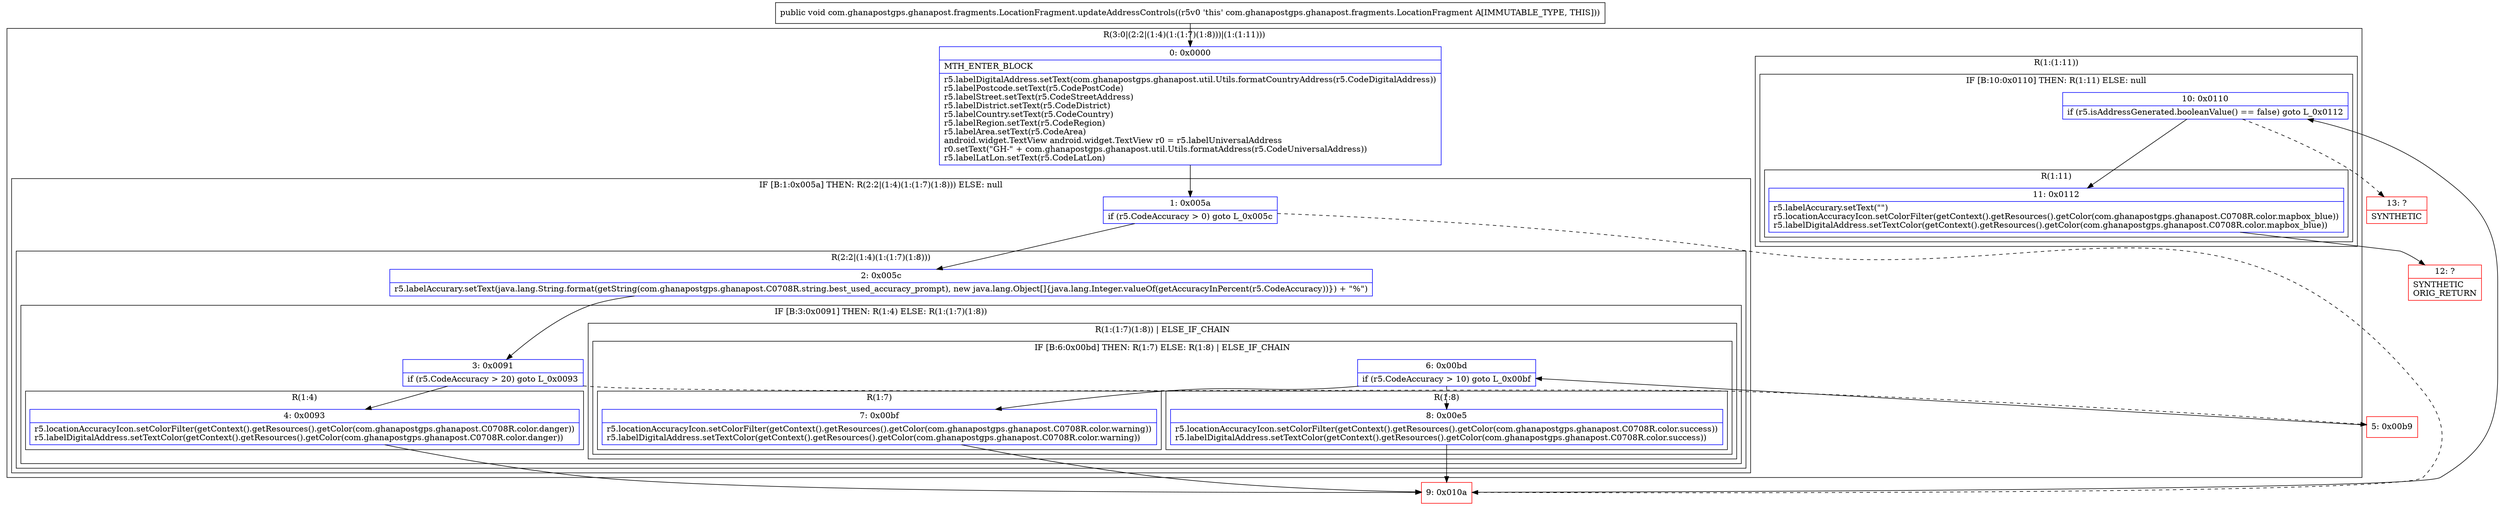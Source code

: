 digraph "CFG forcom.ghanapostgps.ghanapost.fragments.LocationFragment.updateAddressControls()V" {
subgraph cluster_Region_1087129222 {
label = "R(3:0|(2:2|(1:4)(1:(1:7)(1:8)))|(1:(1:11)))";
node [shape=record,color=blue];
Node_0 [shape=record,label="{0\:\ 0x0000|MTH_ENTER_BLOCK\l|r5.labelDigitalAddress.setText(com.ghanapostgps.ghanapost.util.Utils.formatCountryAddress(r5.CodeDigitalAddress))\lr5.labelPostcode.setText(r5.CodePostCode)\lr5.labelStreet.setText(r5.CodeStreetAddress)\lr5.labelDistrict.setText(r5.CodeDistrict)\lr5.labelCountry.setText(r5.CodeCountry)\lr5.labelRegion.setText(r5.CodeRegion)\lr5.labelArea.setText(r5.CodeArea)\landroid.widget.TextView android.widget.TextView r0 = r5.labelUniversalAddress\lr0.setText(\"GH\-\" + com.ghanapostgps.ghanapost.util.Utils.formatAddress(r5.CodeUniversalAddress))\lr5.labelLatLon.setText(r5.CodeLatLon)\l}"];
subgraph cluster_IfRegion_1974850426 {
label = "IF [B:1:0x005a] THEN: R(2:2|(1:4)(1:(1:7)(1:8))) ELSE: null";
node [shape=record,color=blue];
Node_1 [shape=record,label="{1\:\ 0x005a|if (r5.CodeAccuracy \> 0) goto L_0x005c\l}"];
subgraph cluster_Region_596208604 {
label = "R(2:2|(1:4)(1:(1:7)(1:8)))";
node [shape=record,color=blue];
Node_2 [shape=record,label="{2\:\ 0x005c|r5.labelAccurary.setText(java.lang.String.format(getString(com.ghanapostgps.ghanapost.C0708R.string.best_used_accuracy_prompt), new java.lang.Object[]\{java.lang.Integer.valueOf(getAccuracyInPercent(r5.CodeAccuracy))\}) + \"%\")\l}"];
subgraph cluster_IfRegion_121570995 {
label = "IF [B:3:0x0091] THEN: R(1:4) ELSE: R(1:(1:7)(1:8))";
node [shape=record,color=blue];
Node_3 [shape=record,label="{3\:\ 0x0091|if (r5.CodeAccuracy \> 20) goto L_0x0093\l}"];
subgraph cluster_Region_45774795 {
label = "R(1:4)";
node [shape=record,color=blue];
Node_4 [shape=record,label="{4\:\ 0x0093|r5.locationAccuracyIcon.setColorFilter(getContext().getResources().getColor(com.ghanapostgps.ghanapost.C0708R.color.danger))\lr5.labelDigitalAddress.setTextColor(getContext().getResources().getColor(com.ghanapostgps.ghanapost.C0708R.color.danger))\l}"];
}
subgraph cluster_Region_1498372837 {
label = "R(1:(1:7)(1:8)) | ELSE_IF_CHAIN\l";
node [shape=record,color=blue];
subgraph cluster_IfRegion_829431195 {
label = "IF [B:6:0x00bd] THEN: R(1:7) ELSE: R(1:8) | ELSE_IF_CHAIN\l";
node [shape=record,color=blue];
Node_6 [shape=record,label="{6\:\ 0x00bd|if (r5.CodeAccuracy \> 10) goto L_0x00bf\l}"];
subgraph cluster_Region_1308987288 {
label = "R(1:7)";
node [shape=record,color=blue];
Node_7 [shape=record,label="{7\:\ 0x00bf|r5.locationAccuracyIcon.setColorFilter(getContext().getResources().getColor(com.ghanapostgps.ghanapost.C0708R.color.warning))\lr5.labelDigitalAddress.setTextColor(getContext().getResources().getColor(com.ghanapostgps.ghanapost.C0708R.color.warning))\l}"];
}
subgraph cluster_Region_533769660 {
label = "R(1:8)";
node [shape=record,color=blue];
Node_8 [shape=record,label="{8\:\ 0x00e5|r5.locationAccuracyIcon.setColorFilter(getContext().getResources().getColor(com.ghanapostgps.ghanapost.C0708R.color.success))\lr5.labelDigitalAddress.setTextColor(getContext().getResources().getColor(com.ghanapostgps.ghanapost.C0708R.color.success))\l}"];
}
}
}
}
}
}
subgraph cluster_Region_1022055633 {
label = "R(1:(1:11))";
node [shape=record,color=blue];
subgraph cluster_IfRegion_231082514 {
label = "IF [B:10:0x0110] THEN: R(1:11) ELSE: null";
node [shape=record,color=blue];
Node_10 [shape=record,label="{10\:\ 0x0110|if (r5.isAddressGenerated.booleanValue() == false) goto L_0x0112\l}"];
subgraph cluster_Region_1876766077 {
label = "R(1:11)";
node [shape=record,color=blue];
Node_11 [shape=record,label="{11\:\ 0x0112|r5.labelAccurary.setText(\"\")\lr5.locationAccuracyIcon.setColorFilter(getContext().getResources().getColor(com.ghanapostgps.ghanapost.C0708R.color.mapbox_blue))\lr5.labelDigitalAddress.setTextColor(getContext().getResources().getColor(com.ghanapostgps.ghanapost.C0708R.color.mapbox_blue))\l}"];
}
}
}
}
Node_5 [shape=record,color=red,label="{5\:\ 0x00b9}"];
Node_9 [shape=record,color=red,label="{9\:\ 0x010a}"];
Node_12 [shape=record,color=red,label="{12\:\ ?|SYNTHETIC\lORIG_RETURN\l}"];
Node_13 [shape=record,color=red,label="{13\:\ ?|SYNTHETIC\l}"];
MethodNode[shape=record,label="{public void com.ghanapostgps.ghanapost.fragments.LocationFragment.updateAddressControls((r5v0 'this' com.ghanapostgps.ghanapost.fragments.LocationFragment A[IMMUTABLE_TYPE, THIS])) }"];
MethodNode -> Node_0;
Node_0 -> Node_1;
Node_1 -> Node_2;
Node_1 -> Node_9[style=dashed];
Node_2 -> Node_3;
Node_3 -> Node_4;
Node_3 -> Node_5[style=dashed];
Node_4 -> Node_9;
Node_6 -> Node_7;
Node_6 -> Node_8[style=dashed];
Node_7 -> Node_9;
Node_8 -> Node_9;
Node_10 -> Node_11;
Node_10 -> Node_13[style=dashed];
Node_11 -> Node_12;
Node_5 -> Node_6;
Node_9 -> Node_10;
}

